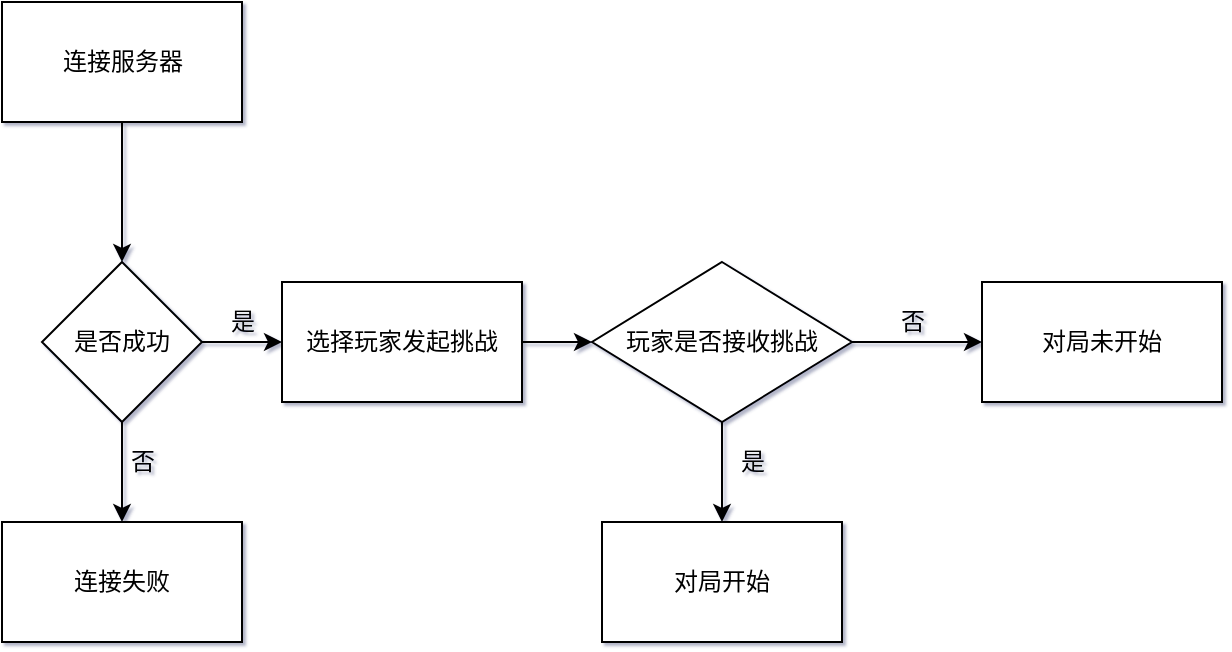 <mxfile version="18.1.3" type="github">
  <diagram id="6qBIIyij7JlT-GvtMwbE" name="第 1 页">
    <mxGraphModel dx="1122" dy="604" grid="1" gridSize="10" guides="1" tooltips="1" connect="1" arrows="1" fold="1" page="1" pageScale="1" pageWidth="827" pageHeight="1169" background="none" math="0" shadow="1">
      <root>
        <mxCell id="0" />
        <mxCell id="1" parent="0" />
        <mxCell id="x7iVse55aIPZz-lThM-Q-3" value="" style="edgeStyle=orthogonalEdgeStyle;rounded=0;orthogonalLoop=1;jettySize=auto;html=1;" edge="1" parent="1" source="x7iVse55aIPZz-lThM-Q-1" target="x7iVse55aIPZz-lThM-Q-2">
          <mxGeometry relative="1" as="geometry" />
        </mxCell>
        <object label="连接服务器" id="x7iVse55aIPZz-lThM-Q-1">
          <mxCell style="verticalLabelPosition=middle;verticalAlign=middle;html=1;shape=mxgraph.basic.rect;fillColor2=none;strokeWidth=1;size=20;indent=5;labelPosition=center;align=center;" vertex="1" parent="1">
            <mxGeometry x="180" y="110" width="120" height="60" as="geometry" />
          </mxCell>
        </object>
        <mxCell id="x7iVse55aIPZz-lThM-Q-5" value="" style="edgeStyle=orthogonalEdgeStyle;rounded=0;orthogonalLoop=1;jettySize=auto;html=1;" edge="1" parent="1" source="x7iVse55aIPZz-lThM-Q-2" target="x7iVse55aIPZz-lThM-Q-4">
          <mxGeometry relative="1" as="geometry" />
        </mxCell>
        <mxCell id="x7iVse55aIPZz-lThM-Q-7" value="" style="edgeStyle=orthogonalEdgeStyle;rounded=0;orthogonalLoop=1;jettySize=auto;html=1;" edge="1" parent="1" source="x7iVse55aIPZz-lThM-Q-2" target="x7iVse55aIPZz-lThM-Q-6">
          <mxGeometry relative="1" as="geometry" />
        </mxCell>
        <mxCell id="x7iVse55aIPZz-lThM-Q-2" value="是否成功" style="rhombus;whiteSpace=wrap;html=1;strokeWidth=1;" vertex="1" parent="1">
          <mxGeometry x="200" y="240" width="80" height="80" as="geometry" />
        </mxCell>
        <mxCell id="x7iVse55aIPZz-lThM-Q-4" value="连接失败" style="whiteSpace=wrap;html=1;strokeWidth=1;" vertex="1" parent="1">
          <mxGeometry x="180" y="370" width="120" height="60" as="geometry" />
        </mxCell>
        <mxCell id="x7iVse55aIPZz-lThM-Q-11" value="" style="edgeStyle=orthogonalEdgeStyle;rounded=0;orthogonalLoop=1;jettySize=auto;html=1;" edge="1" parent="1" source="x7iVse55aIPZz-lThM-Q-6" target="x7iVse55aIPZz-lThM-Q-10">
          <mxGeometry relative="1" as="geometry" />
        </mxCell>
        <mxCell id="x7iVse55aIPZz-lThM-Q-6" value="选择玩家发起挑战" style="whiteSpace=wrap;html=1;strokeWidth=1;" vertex="1" parent="1">
          <mxGeometry x="320" y="250" width="120" height="60" as="geometry" />
        </mxCell>
        <mxCell id="x7iVse55aIPZz-lThM-Q-8" value="是" style="text;html=1;align=center;verticalAlign=middle;resizable=0;points=[];autosize=1;strokeColor=none;fillColor=none;" vertex="1" parent="1">
          <mxGeometry x="285" y="260" width="30" height="20" as="geometry" />
        </mxCell>
        <mxCell id="x7iVse55aIPZz-lThM-Q-9" value="否" style="text;html=1;align=center;verticalAlign=middle;resizable=0;points=[];autosize=1;strokeColor=none;fillColor=none;" vertex="1" parent="1">
          <mxGeometry x="235" y="330" width="30" height="20" as="geometry" />
        </mxCell>
        <mxCell id="x7iVse55aIPZz-lThM-Q-16" value="" style="edgeStyle=orthogonalEdgeStyle;rounded=0;orthogonalLoop=1;jettySize=auto;html=1;" edge="1" parent="1" source="x7iVse55aIPZz-lThM-Q-10" target="x7iVse55aIPZz-lThM-Q-15">
          <mxGeometry relative="1" as="geometry" />
        </mxCell>
        <mxCell id="x7iVse55aIPZz-lThM-Q-23" value="" style="edgeStyle=orthogonalEdgeStyle;rounded=0;orthogonalLoop=1;jettySize=auto;html=1;" edge="1" parent="1" source="x7iVse55aIPZz-lThM-Q-10" target="x7iVse55aIPZz-lThM-Q-12">
          <mxGeometry relative="1" as="geometry" />
        </mxCell>
        <mxCell id="x7iVse55aIPZz-lThM-Q-10" value="玩家是否接收挑战" style="rhombus;whiteSpace=wrap;html=1;strokeWidth=1;" vertex="1" parent="1">
          <mxGeometry x="475" y="240" width="130" height="80" as="geometry" />
        </mxCell>
        <mxCell id="x7iVse55aIPZz-lThM-Q-12" value="对局开始" style="whiteSpace=wrap;html=1;strokeWidth=1;" vertex="1" parent="1">
          <mxGeometry x="480" y="370" width="120" height="60" as="geometry" />
        </mxCell>
        <mxCell id="x7iVse55aIPZz-lThM-Q-15" value="对局未开始" style="whiteSpace=wrap;html=1;strokeWidth=1;" vertex="1" parent="1">
          <mxGeometry x="670" y="250" width="120" height="60" as="geometry" />
        </mxCell>
        <mxCell id="x7iVse55aIPZz-lThM-Q-17" value="否" style="text;html=1;align=center;verticalAlign=middle;resizable=0;points=[];autosize=1;strokeColor=none;fillColor=none;" vertex="1" parent="1">
          <mxGeometry x="620" y="260" width="30" height="20" as="geometry" />
        </mxCell>
        <mxCell id="x7iVse55aIPZz-lThM-Q-22" value="是" style="text;html=1;align=center;verticalAlign=middle;resizable=0;points=[];autosize=1;strokeColor=none;fillColor=none;" vertex="1" parent="1">
          <mxGeometry x="540" y="330" width="30" height="20" as="geometry" />
        </mxCell>
      </root>
    </mxGraphModel>
  </diagram>
</mxfile>
